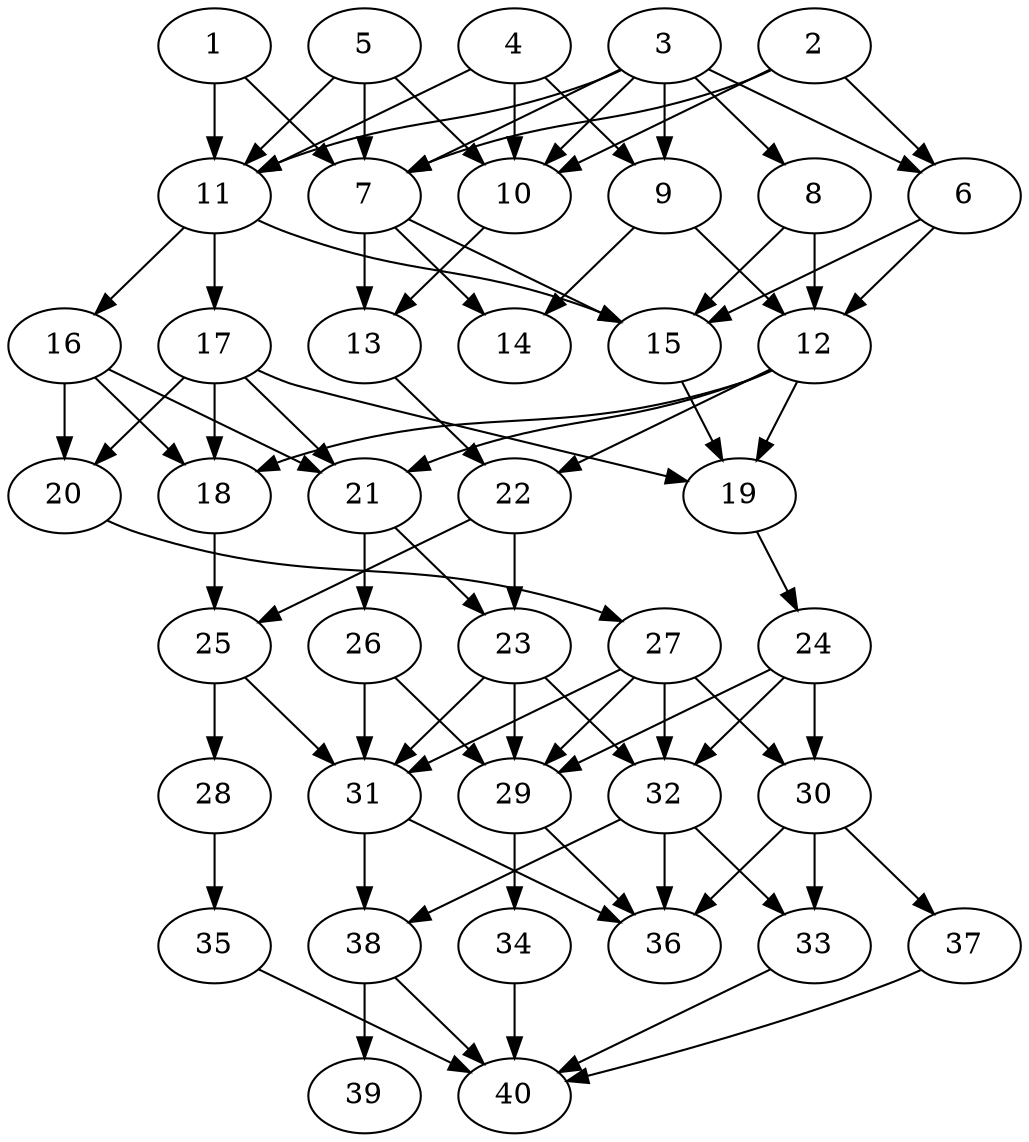 // DAG automatically generated by daggen at Thu Oct  3 14:06:48 2019
// ./daggen --dot -n 40 --ccr 0.4 --fat 0.5 --regular 0.9 --density 0.7 --mindata 5242880 --maxdata 52428800 
digraph G {
  1 [size="70778880", alpha="0.16", expect_size="28311552"] 
  1 -> 7 [size ="28311552"]
  1 -> 11 [size ="28311552"]
  2 [size="123589120", alpha="0.07", expect_size="49435648"] 
  2 -> 6 [size ="49435648"]
  2 -> 7 [size ="49435648"]
  2 -> 10 [size ="49435648"]
  3 [size="73976320", alpha="0.05", expect_size="29590528"] 
  3 -> 6 [size ="29590528"]
  3 -> 7 [size ="29590528"]
  3 -> 8 [size ="29590528"]
  3 -> 9 [size ="29590528"]
  3 -> 10 [size ="29590528"]
  3 -> 11 [size ="29590528"]
  4 [size="69079040", alpha="0.10", expect_size="27631616"] 
  4 -> 9 [size ="27631616"]
  4 -> 10 [size ="27631616"]
  4 -> 11 [size ="27631616"]
  5 [size="106216960", alpha="0.02", expect_size="42486784"] 
  5 -> 7 [size ="42486784"]
  5 -> 10 [size ="42486784"]
  5 -> 11 [size ="42486784"]
  6 [size="74531840", alpha="0.00", expect_size="29812736"] 
  6 -> 12 [size ="29812736"]
  6 -> 15 [size ="29812736"]
  7 [size="128778240", alpha="0.00", expect_size="51511296"] 
  7 -> 13 [size ="51511296"]
  7 -> 14 [size ="51511296"]
  7 -> 15 [size ="51511296"]
  8 [size="13196800", alpha="0.02", expect_size="5278720"] 
  8 -> 12 [size ="5278720"]
  8 -> 15 [size ="5278720"]
  9 [size="97571840", alpha="0.08", expect_size="39028736"] 
  9 -> 12 [size ="39028736"]
  9 -> 14 [size ="39028736"]
  10 [size="13826560", alpha="0.18", expect_size="5530624"] 
  10 -> 13 [size ="5530624"]
  11 [size="50152960", alpha="0.19", expect_size="20061184"] 
  11 -> 15 [size ="20061184"]
  11 -> 16 [size ="20061184"]
  11 -> 17 [size ="20061184"]
  12 [size="27755520", alpha="0.04", expect_size="11102208"] 
  12 -> 18 [size ="11102208"]
  12 -> 19 [size ="11102208"]
  12 -> 21 [size ="11102208"]
  12 -> 22 [size ="11102208"]
  13 [size="67189760", alpha="0.16", expect_size="26875904"] 
  13 -> 22 [size ="26875904"]
  14 [size="95029760", alpha="0.00", expect_size="38011904"] 
  15 [size="33303040", alpha="0.06", expect_size="13321216"] 
  15 -> 19 [size ="13321216"]
  16 [size="43468800", alpha="0.19", expect_size="17387520"] 
  16 -> 18 [size ="17387520"]
  16 -> 20 [size ="17387520"]
  16 -> 21 [size ="17387520"]
  17 [size="44733440", alpha="0.08", expect_size="17893376"] 
  17 -> 18 [size ="17893376"]
  17 -> 19 [size ="17893376"]
  17 -> 20 [size ="17893376"]
  17 -> 21 [size ="17893376"]
  18 [size="46156800", alpha="0.20", expect_size="18462720"] 
  18 -> 25 [size ="18462720"]
  19 [size="55979520", alpha="0.08", expect_size="22391808"] 
  19 -> 24 [size ="22391808"]
  20 [size="103467520", alpha="0.17", expect_size="41387008"] 
  20 -> 27 [size ="41387008"]
  21 [size="94000640", alpha="0.16", expect_size="37600256"] 
  21 -> 23 [size ="37600256"]
  21 -> 26 [size ="37600256"]
  22 [size="86492160", alpha="0.14", expect_size="34596864"] 
  22 -> 23 [size ="34596864"]
  22 -> 25 [size ="34596864"]
  23 [size="107586560", alpha="0.02", expect_size="43034624"] 
  23 -> 29 [size ="43034624"]
  23 -> 31 [size ="43034624"]
  23 -> 32 [size ="43034624"]
  24 [size="85207040", alpha="0.19", expect_size="34082816"] 
  24 -> 29 [size ="34082816"]
  24 -> 30 [size ="34082816"]
  24 -> 32 [size ="34082816"]
  25 [size="87644160", alpha="0.12", expect_size="35057664"] 
  25 -> 28 [size ="35057664"]
  25 -> 31 [size ="35057664"]
  26 [size="120880640", alpha="0.16", expect_size="48352256"] 
  26 -> 29 [size ="48352256"]
  26 -> 31 [size ="48352256"]
  27 [size="114183680", alpha="0.19", expect_size="45673472"] 
  27 -> 29 [size ="45673472"]
  27 -> 30 [size ="45673472"]
  27 -> 31 [size ="45673472"]
  27 -> 32 [size ="45673472"]
  28 [size="45811200", alpha="0.02", expect_size="18324480"] 
  28 -> 35 [size ="18324480"]
  29 [size="44651520", alpha="0.20", expect_size="17860608"] 
  29 -> 34 [size ="17860608"]
  29 -> 36 [size ="17860608"]
  30 [size="94502400", alpha="0.17", expect_size="37800960"] 
  30 -> 33 [size ="37800960"]
  30 -> 36 [size ="37800960"]
  30 -> 37 [size ="37800960"]
  31 [size="79728640", alpha="0.01", expect_size="31891456"] 
  31 -> 36 [size ="31891456"]
  31 -> 38 [size ="31891456"]
  32 [size="58004480", alpha="0.08", expect_size="23201792"] 
  32 -> 33 [size ="23201792"]
  32 -> 36 [size ="23201792"]
  32 -> 38 [size ="23201792"]
  33 [size="21844480", alpha="0.03", expect_size="8737792"] 
  33 -> 40 [size ="8737792"]
  34 [size="32125440", alpha="0.13", expect_size="12850176"] 
  34 -> 40 [size ="12850176"]
  35 [size="26854400", alpha="0.06", expect_size="10741760"] 
  35 -> 40 [size ="10741760"]
  36 [size="99138560", alpha="0.04", expect_size="39655424"] 
  37 [size="74472960", alpha="0.07", expect_size="29789184"] 
  37 -> 40 [size ="29789184"]
  38 [size="68536320", alpha="0.16", expect_size="27414528"] 
  38 -> 39 [size ="27414528"]
  38 -> 40 [size ="27414528"]
  39 [size="81415680", alpha="0.12", expect_size="32566272"] 
  40 [size="79613440", alpha="0.04", expect_size="31845376"] 
}
